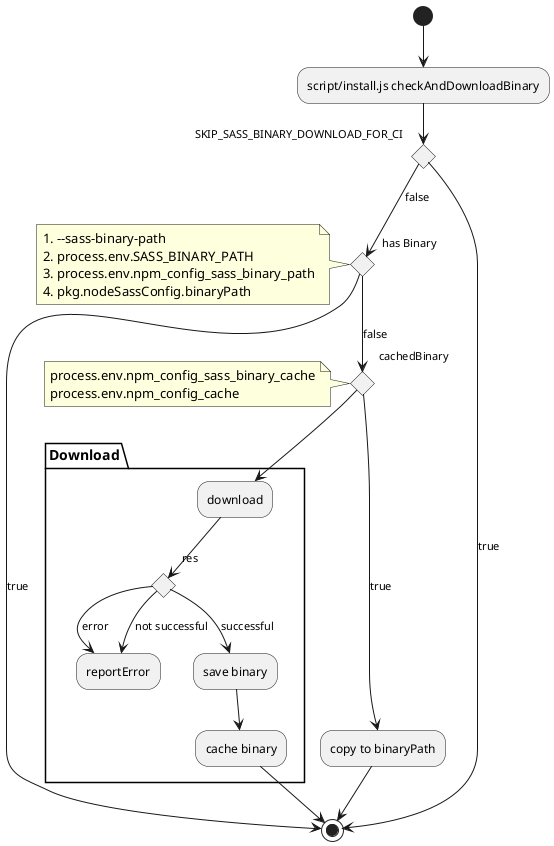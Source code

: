 @startuml node-sass install
(*) --> script/install.js checkAndDownloadBinary
if "SKIP_SASS_BINARY_DOWNLOAD_FOR_CI" then
  -->[true] (*)
else
  --> [false] if "has Binary" then
    note left
      1. --sass-binary-path
      2. process.env.SASS_BINARY_PATH
      3. process.env.npm_config_sass_binary_path
      4. pkg.nodeSassConfig.binaryPath
    endnote
    -->[true] (*)
  else
    -->[false] if "cachedBinary" then
      note left
        process.env.npm_config_sass_binary_cache
        process.env.npm_config_cache
      endnote
      -->[true] copy to binaryPath 
      --> (*)
    else
      partition Download {
        --> download
          if "res" then
            -->[error] reportError
          else
            -->[not successful] reportError
          else
            -->[successful] save binary
            -->cache binary
            --> (*)
          endif
      }

@enduml

